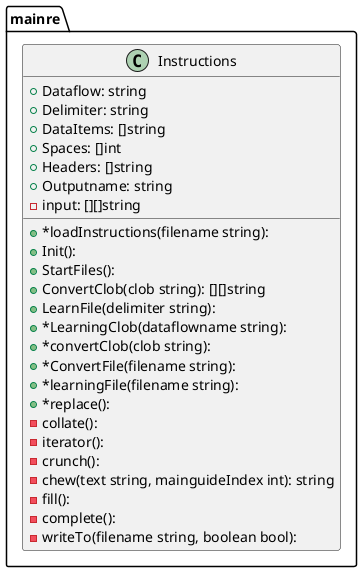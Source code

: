 @startuml
package ...mainre{
class Instructions {
+Dataflow: string
+Delimiter: string
+DataItems: []string
+Spaces: []int
+Headers: []string
+Outputname: string
-input: [][]string
+*loadInstructions(filename string): 
+Init(): 
+StartFiles(): 
+ConvertClob(clob string): [][]string
+LearnFile(delimiter string): 
+*LearningClob(dataflowname string): 
+*convertClob(clob string): 
+*ConvertFile(filename string): 
+*learningFile(filename string): 
+*replace(): 
-collate(): 
-iterator(): 
-crunch(): 
-chew(text string, mainguideIndex int): string
-fill(): 
-complete(): 
-writeTo(filename string, boolean bool): 
}
}

@enduml